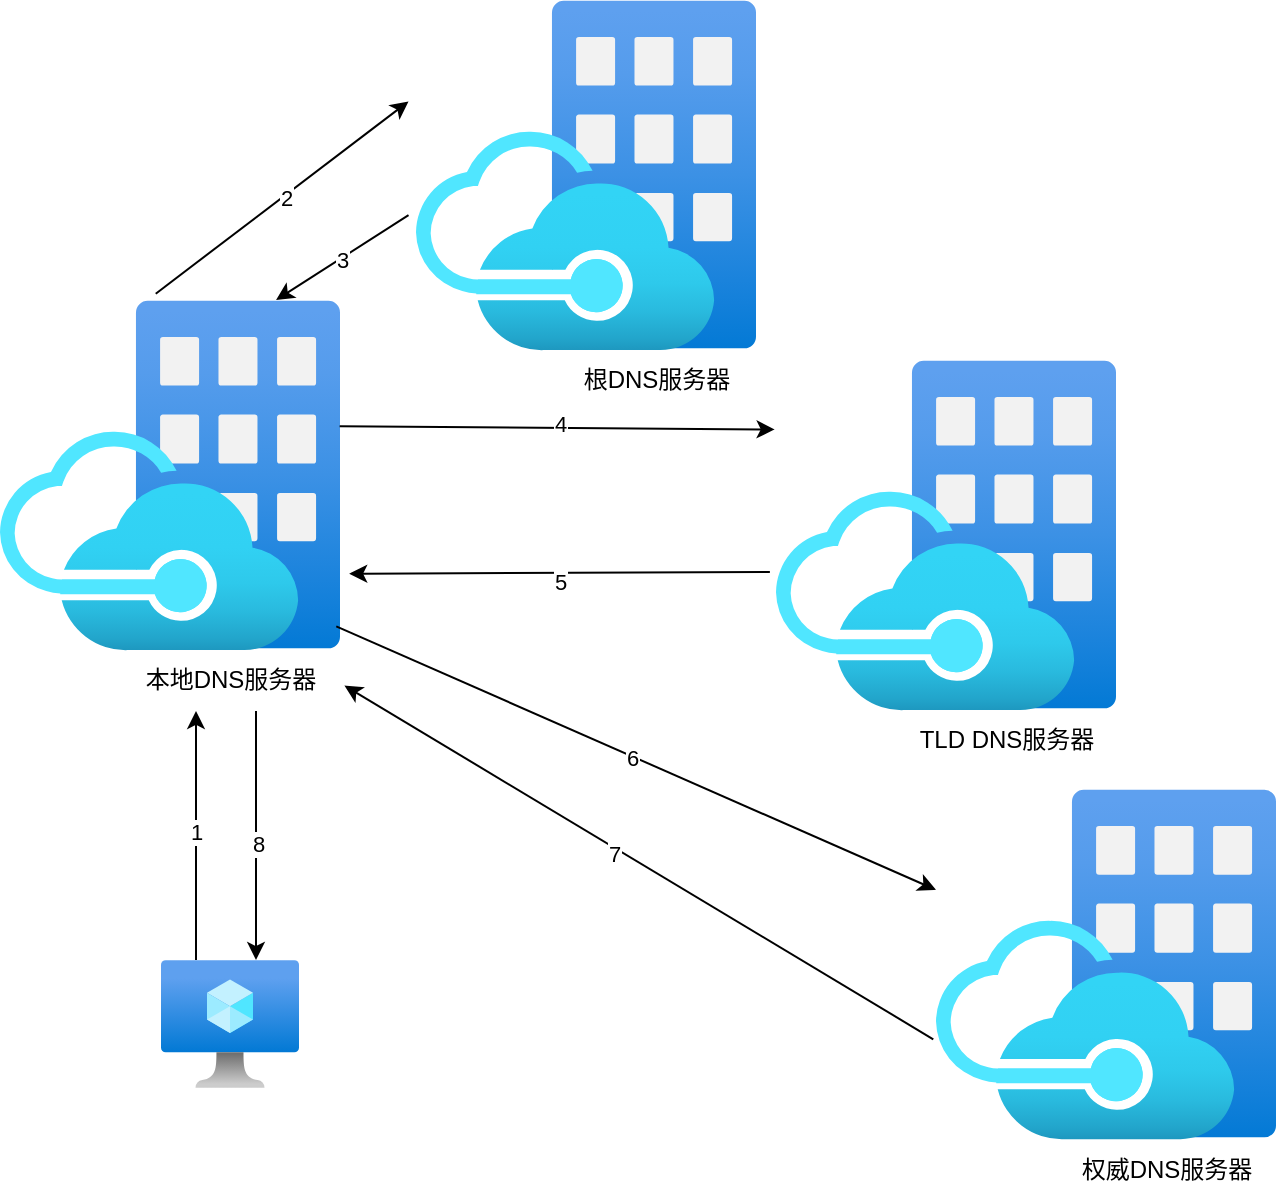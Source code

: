 <mxfile version="22.0.8" type="github">
  <diagram name="第 1 页" id="lp3hX15Q3hO10fwgICAY">
    <mxGraphModel dx="956" dy="609" grid="1" gridSize="10" guides="1" tooltips="1" connect="1" arrows="1" fold="1" page="1" pageScale="1" pageWidth="827" pageHeight="1169" math="0" shadow="0">
      <root>
        <mxCell id="0" />
        <mxCell id="1" parent="0" />
        <mxCell id="8QbfhezUsi7C6877tkIB-17" style="edgeStyle=orthogonalEdgeStyle;rounded=0;orthogonalLoop=1;jettySize=auto;html=1;" edge="1" parent="1">
          <mxGeometry relative="1" as="geometry">
            <mxPoint x="130" y="480" as="sourcePoint" />
            <mxPoint x="130" y="355.48" as="targetPoint" />
          </mxGeometry>
        </mxCell>
        <mxCell id="8QbfhezUsi7C6877tkIB-18" value="1" style="edgeLabel;html=1;align=center;verticalAlign=middle;resizable=0;points=[];" vertex="1" connectable="0" parent="8QbfhezUsi7C6877tkIB-17">
          <mxGeometry x="0.028" relative="1" as="geometry">
            <mxPoint as="offset" />
          </mxGeometry>
        </mxCell>
        <mxCell id="8QbfhezUsi7C6877tkIB-2" value="" style="image;aspect=fixed;html=1;points=[];align=center;fontSize=12;image=img/lib/azure2/compute/Virtual_Machine.svg;" vertex="1" parent="1">
          <mxGeometry x="112.5" y="480" width="69" height="64" as="geometry" />
        </mxCell>
        <mxCell id="8QbfhezUsi7C6877tkIB-4" value="" style="image;aspect=fixed;html=1;points=[];align=center;fontSize=12;image=img/lib/azure2/azure_stack/Azure_Stack.svg;" vertex="1" parent="1">
          <mxGeometry x="32" y="150" width="170" height="175.48" as="geometry" />
        </mxCell>
        <mxCell id="8QbfhezUsi7C6877tkIB-21" style="edgeStyle=orthogonalEdgeStyle;rounded=0;orthogonalLoop=1;jettySize=auto;html=1;" edge="1" parent="1" source="8QbfhezUsi7C6877tkIB-10" target="8QbfhezUsi7C6877tkIB-2">
          <mxGeometry relative="1" as="geometry">
            <Array as="points">
              <mxPoint x="160" y="420" />
              <mxPoint x="160" y="420" />
            </Array>
          </mxGeometry>
        </mxCell>
        <mxCell id="8QbfhezUsi7C6877tkIB-23" value="8" style="edgeLabel;html=1;align=center;verticalAlign=middle;resizable=0;points=[];" vertex="1" connectable="0" parent="8QbfhezUsi7C6877tkIB-21">
          <mxGeometry x="0.068" y="1" relative="1" as="geometry">
            <mxPoint as="offset" />
          </mxGeometry>
        </mxCell>
        <mxCell id="8QbfhezUsi7C6877tkIB-10" value="本地DNS服务器" style="text;html=1;align=center;verticalAlign=middle;resizable=0;points=[];autosize=1;strokeColor=none;fillColor=none;" vertex="1" parent="1">
          <mxGeometry x="92" y="325.48" width="110" height="30" as="geometry" />
        </mxCell>
        <mxCell id="8QbfhezUsi7C6877tkIB-11" value="" style="image;aspect=fixed;html=1;points=[];align=center;fontSize=12;image=img/lib/azure2/azure_stack/Azure_Stack.svg;" vertex="1" parent="1">
          <mxGeometry x="240" width="170" height="175.48" as="geometry" />
        </mxCell>
        <mxCell id="8QbfhezUsi7C6877tkIB-12" value="" style="image;aspect=fixed;html=1;points=[];align=center;fontSize=12;image=img/lib/azure2/azure_stack/Azure_Stack.svg;" vertex="1" parent="1">
          <mxGeometry x="420" y="180.0" width="170" height="175.48" as="geometry" />
        </mxCell>
        <mxCell id="8QbfhezUsi7C6877tkIB-13" value="" style="image;aspect=fixed;html=1;points=[];align=center;fontSize=12;image=img/lib/azure2/azure_stack/Azure_Stack.svg;" vertex="1" parent="1">
          <mxGeometry x="500" y="394.52" width="170" height="175.48" as="geometry" />
        </mxCell>
        <mxCell id="8QbfhezUsi7C6877tkIB-14" value="根DNS服务器" style="text;html=1;align=center;verticalAlign=middle;resizable=0;points=[];autosize=1;strokeColor=none;fillColor=none;" vertex="1" parent="1">
          <mxGeometry x="310" y="175.48" width="100" height="30" as="geometry" />
        </mxCell>
        <mxCell id="8QbfhezUsi7C6877tkIB-15" value="TLD DNS服务器" style="text;html=1;align=center;verticalAlign=middle;resizable=0;points=[];autosize=1;strokeColor=none;fillColor=none;" vertex="1" parent="1">
          <mxGeometry x="480" y="355.48" width="110" height="30" as="geometry" />
        </mxCell>
        <mxCell id="8QbfhezUsi7C6877tkIB-16" value="权威DNS服务器" style="text;html=1;align=center;verticalAlign=middle;resizable=0;points=[];autosize=1;strokeColor=none;fillColor=none;" vertex="1" parent="1">
          <mxGeometry x="560" y="570" width="110" height="30" as="geometry" />
        </mxCell>
        <mxCell id="8QbfhezUsi7C6877tkIB-24" value="" style="endArrow=classic;html=1;rounded=0;entryX=-0.022;entryY=0.289;entryDx=0;entryDy=0;entryPerimeter=0;exitX=0.458;exitY=-0.018;exitDx=0;exitDy=0;exitPerimeter=0;" edge="1" parent="1" source="8QbfhezUsi7C6877tkIB-4" target="8QbfhezUsi7C6877tkIB-11">
          <mxGeometry width="50" height="50" relative="1" as="geometry">
            <mxPoint x="120" y="140" as="sourcePoint" />
            <mxPoint x="170" y="90" as="targetPoint" />
          </mxGeometry>
        </mxCell>
        <mxCell id="8QbfhezUsi7C6877tkIB-26" value="2" style="edgeLabel;html=1;align=center;verticalAlign=middle;resizable=0;points=[];" vertex="1" connectable="0" parent="8QbfhezUsi7C6877tkIB-24">
          <mxGeometry x="0.012" y="-1" relative="1" as="geometry">
            <mxPoint as="offset" />
          </mxGeometry>
        </mxCell>
        <mxCell id="8QbfhezUsi7C6877tkIB-27" value="" style="endArrow=classic;html=1;rounded=0;exitX=-0.022;exitY=0.613;exitDx=0;exitDy=0;exitPerimeter=0;entryX=0.812;entryY=0;entryDx=0;entryDy=0;entryPerimeter=0;" edge="1" parent="1" source="8QbfhezUsi7C6877tkIB-11" target="8QbfhezUsi7C6877tkIB-4">
          <mxGeometry width="50" height="50" relative="1" as="geometry">
            <mxPoint x="390" y="340" as="sourcePoint" />
            <mxPoint x="440" y="290" as="targetPoint" />
          </mxGeometry>
        </mxCell>
        <mxCell id="8QbfhezUsi7C6877tkIB-28" value="3" style="edgeLabel;html=1;align=center;verticalAlign=middle;resizable=0;points=[];" vertex="1" connectable="0" parent="8QbfhezUsi7C6877tkIB-27">
          <mxGeometry x="0.011" y="1" relative="1" as="geometry">
            <mxPoint as="offset" />
          </mxGeometry>
        </mxCell>
        <mxCell id="8QbfhezUsi7C6877tkIB-29" value="" style="endArrow=classic;html=1;rounded=0;exitX=0.999;exitY=0.36;exitDx=0;exitDy=0;exitPerimeter=0;entryX=-0.004;entryY=0.198;entryDx=0;entryDy=0;entryPerimeter=0;" edge="1" parent="1" source="8QbfhezUsi7C6877tkIB-4" target="8QbfhezUsi7C6877tkIB-12">
          <mxGeometry width="50" height="50" relative="1" as="geometry">
            <mxPoint x="240" y="250" as="sourcePoint" />
            <mxPoint x="290" y="200" as="targetPoint" />
          </mxGeometry>
        </mxCell>
        <mxCell id="8QbfhezUsi7C6877tkIB-30" value="4" style="edgeLabel;html=1;align=center;verticalAlign=middle;resizable=0;points=[];" vertex="1" connectable="0" parent="8QbfhezUsi7C6877tkIB-29">
          <mxGeometry x="0.007" y="2" relative="1" as="geometry">
            <mxPoint as="offset" />
          </mxGeometry>
        </mxCell>
        <mxCell id="8QbfhezUsi7C6877tkIB-31" value="" style="endArrow=classic;html=1;rounded=0;exitX=-0.018;exitY=0.604;exitDx=0;exitDy=0;exitPerimeter=0;entryX=1.027;entryY=0.78;entryDx=0;entryDy=0;entryPerimeter=0;" edge="1" parent="1" source="8QbfhezUsi7C6877tkIB-12" target="8QbfhezUsi7C6877tkIB-4">
          <mxGeometry width="50" height="50" relative="1" as="geometry">
            <mxPoint x="390" y="340" as="sourcePoint" />
            <mxPoint x="440" y="290" as="targetPoint" />
          </mxGeometry>
        </mxCell>
        <mxCell id="8QbfhezUsi7C6877tkIB-32" value="5" style="edgeLabel;html=1;align=center;verticalAlign=middle;resizable=0;points=[];" vertex="1" connectable="0" parent="8QbfhezUsi7C6877tkIB-31">
          <mxGeometry x="0.004" y="4" relative="1" as="geometry">
            <mxPoint as="offset" />
          </mxGeometry>
        </mxCell>
        <mxCell id="8QbfhezUsi7C6877tkIB-33" value="" style="endArrow=classic;html=1;rounded=0;exitX=0.989;exitY=0.93;exitDx=0;exitDy=0;exitPerimeter=0;" edge="1" parent="1" source="8QbfhezUsi7C6877tkIB-4" target="8QbfhezUsi7C6877tkIB-13">
          <mxGeometry width="50" height="50" relative="1" as="geometry">
            <mxPoint x="390" y="340" as="sourcePoint" />
            <mxPoint x="440" y="290" as="targetPoint" />
          </mxGeometry>
        </mxCell>
        <mxCell id="8QbfhezUsi7C6877tkIB-34" value="6" style="edgeLabel;html=1;align=center;verticalAlign=middle;resizable=0;points=[];" vertex="1" connectable="0" parent="8QbfhezUsi7C6877tkIB-33">
          <mxGeometry x="-0.015" y="-1" relative="1" as="geometry">
            <mxPoint as="offset" />
          </mxGeometry>
        </mxCell>
        <mxCell id="8QbfhezUsi7C6877tkIB-35" value="" style="endArrow=classic;html=1;rounded=0;exitX=-0.008;exitY=0.713;exitDx=0;exitDy=0;exitPerimeter=0;entryX=1.02;entryY=0.577;entryDx=0;entryDy=0;entryPerimeter=0;" edge="1" parent="1" source="8QbfhezUsi7C6877tkIB-13" target="8QbfhezUsi7C6877tkIB-10">
          <mxGeometry width="50" height="50" relative="1" as="geometry">
            <mxPoint x="390" y="340" as="sourcePoint" />
            <mxPoint x="440" y="290" as="targetPoint" />
          </mxGeometry>
        </mxCell>
        <mxCell id="8QbfhezUsi7C6877tkIB-36" value="7" style="edgeLabel;html=1;align=center;verticalAlign=middle;resizable=0;points=[];" vertex="1" connectable="0" parent="8QbfhezUsi7C6877tkIB-35">
          <mxGeometry x="0.073" y="3" relative="1" as="geometry">
            <mxPoint as="offset" />
          </mxGeometry>
        </mxCell>
      </root>
    </mxGraphModel>
  </diagram>
</mxfile>
